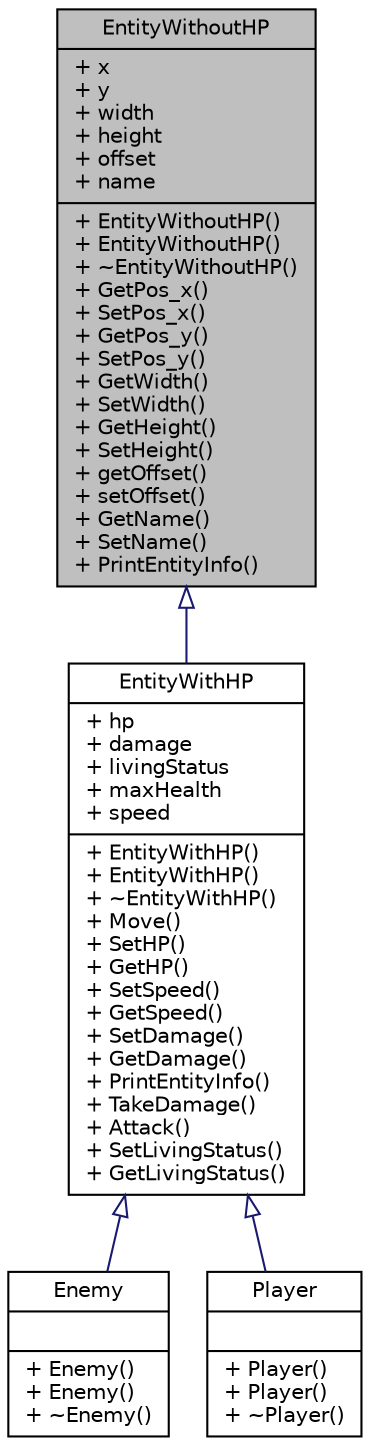 digraph "EntityWithoutHP"
{
 // LATEX_PDF_SIZE
  bgcolor="transparent";
  edge [fontname="Helvetica",fontsize="10",labelfontname="Helvetica",labelfontsize="10"];
  node [fontname="Helvetica",fontsize="10",shape=record];
  Node1 [label="{EntityWithoutHP\n|+ x\l+ y\l+ width\l+ height\l+ offset\l+ name\l|+ EntityWithoutHP()\l+ EntityWithoutHP()\l+ ~EntityWithoutHP()\l+ GetPos_x()\l+ SetPos_x()\l+ GetPos_y()\l+ SetPos_y()\l+ GetWidth()\l+ SetWidth()\l+ GetHeight()\l+ SetHeight()\l+ getOffset()\l+ setOffset()\l+ GetName()\l+ SetName()\l+ PrintEntityInfo()\l}",height=0.2,width=0.4,color="black", fillcolor="grey75", style="filled", fontcolor="black",tooltip=" "];
  Node1 -> Node2 [dir="back",color="midnightblue",fontsize="10",style="solid",arrowtail="onormal",fontname="Helvetica"];
  Node2 [label="{EntityWithHP\n|+ hp\l+ damage\l+ livingStatus\l+ maxHealth\l+ speed\l|+ EntityWithHP()\l+ EntityWithHP()\l+ ~EntityWithHP()\l+ Move()\l+ SetHP()\l+ GetHP()\l+ SetSpeed()\l+ GetSpeed()\l+ SetDamage()\l+ GetDamage()\l+ PrintEntityInfo()\l+ TakeDamage()\l+ Attack()\l+ SetLivingStatus()\l+ GetLivingStatus()\l}",height=0.2,width=0.4,color="black",URL="$classEntityWithHP.html",tooltip=" "];
  Node2 -> Node3 [dir="back",color="midnightblue",fontsize="10",style="solid",arrowtail="onormal",fontname="Helvetica"];
  Node3 [label="{Enemy\n||+ Enemy()\l+ Enemy()\l+ ~Enemy()\l}",height=0.2,width=0.4,color="black",URL="$classEnemy.html",tooltip=" "];
  Node2 -> Node4 [dir="back",color="midnightblue",fontsize="10",style="solid",arrowtail="onormal",fontname="Helvetica"];
  Node4 [label="{Player\n||+ Player()\l+ Player()\l+ ~Player()\l}",height=0.2,width=0.4,color="black",URL="$classPlayer.html",tooltip=" "];
}
